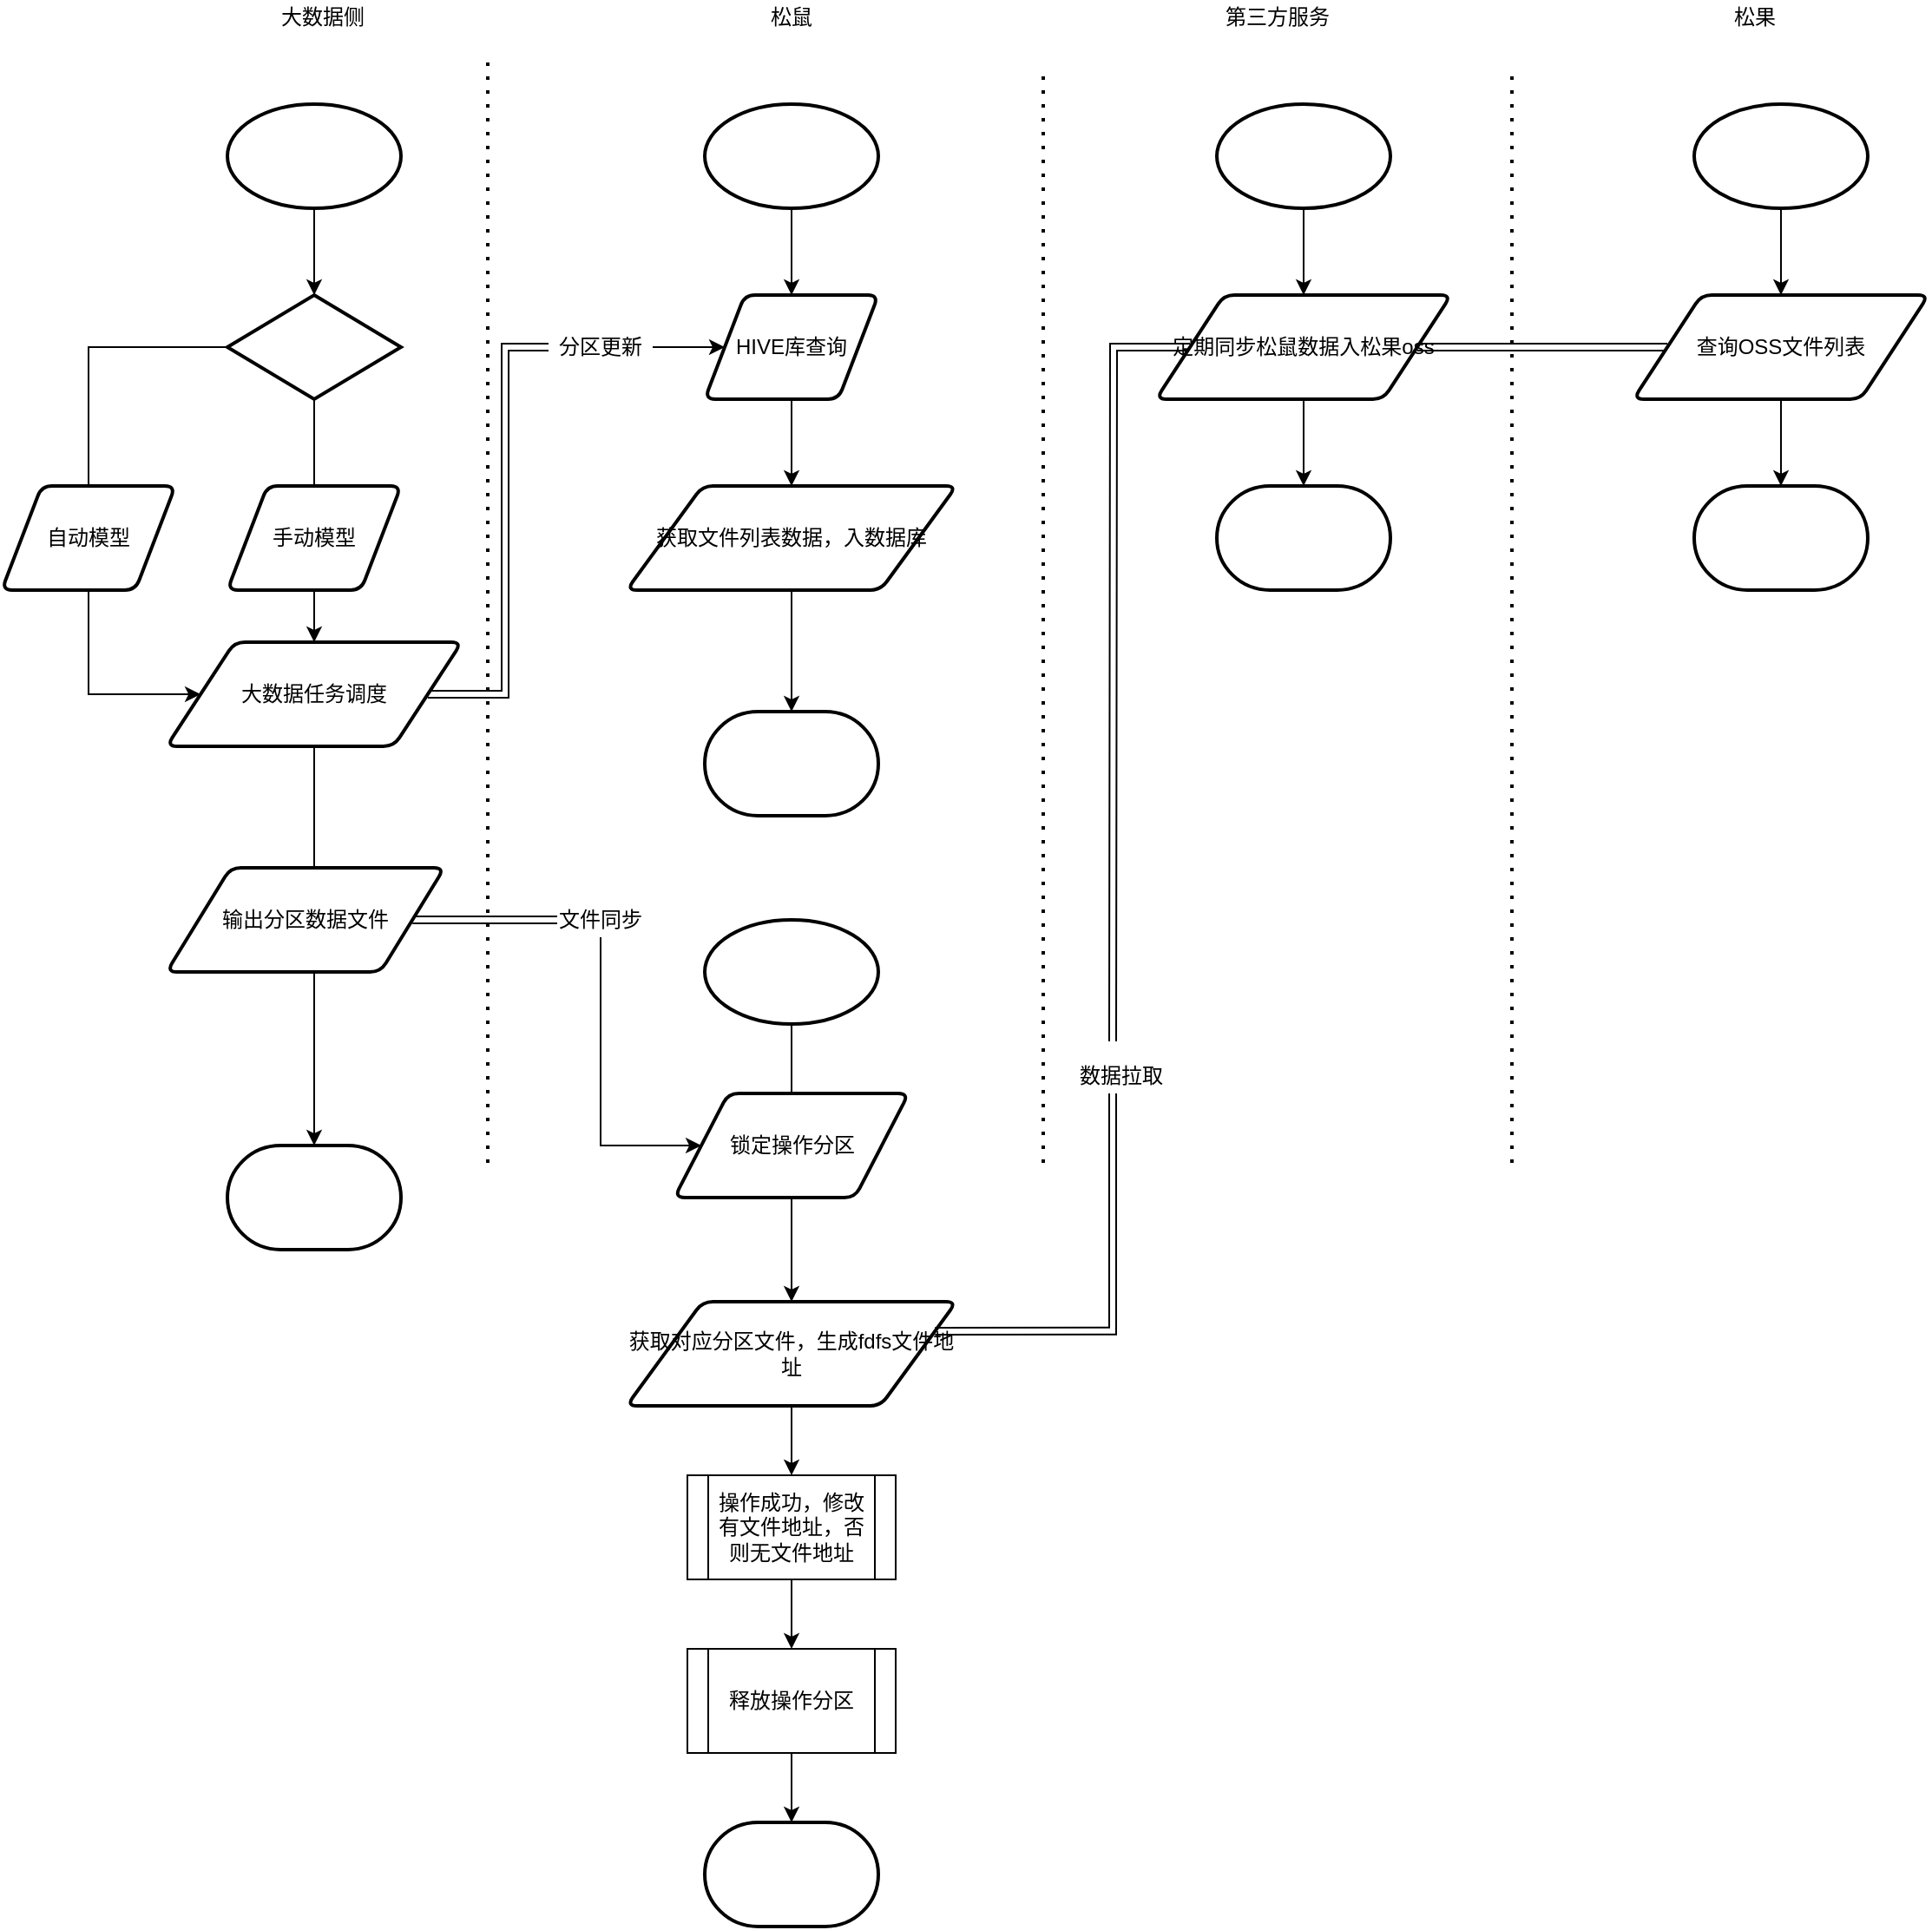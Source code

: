 <mxfile version="13.10.2" type="github">
  <diagram id="OE4Rbx_v9x57HFELVVt-" name="Page-1">
    <mxGraphModel dx="2247" dy="1915" grid="1" gridSize="10" guides="1" tooltips="1" connect="1" arrows="1" fold="1" page="1" pageScale="1" pageWidth="827" pageHeight="1169" math="0" shadow="0">
      <root>
        <mxCell id="0" />
        <mxCell id="1" parent="0" />
        <mxCell id="Iuwb1hiTrERbpkQI2ASB-1" value="" style="endArrow=none;dashed=1;html=1;dashPattern=1 3;strokeWidth=2;" parent="1" edge="1">
          <mxGeometry width="50" height="50" relative="1" as="geometry">
            <mxPoint x="200" y="-170" as="sourcePoint" />
            <mxPoint x="200" y="-810" as="targetPoint" />
          </mxGeometry>
        </mxCell>
        <mxCell id="Iuwb1hiTrERbpkQI2ASB-2" value="" style="endArrow=none;dashed=1;html=1;dashPattern=1 3;strokeWidth=2;" parent="1" edge="1">
          <mxGeometry width="50" height="50" relative="1" as="geometry">
            <mxPoint x="520" y="-170" as="sourcePoint" />
            <mxPoint x="520" y="-800" as="targetPoint" />
          </mxGeometry>
        </mxCell>
        <mxCell id="Iuwb1hiTrERbpkQI2ASB-4" value="大数据侧" style="text;html=1;strokeColor=none;fillColor=none;align=center;verticalAlign=middle;whiteSpace=wrap;rounded=0;" parent="1" vertex="1">
          <mxGeometry x="70" y="-840" width="70" height="20" as="geometry" />
        </mxCell>
        <mxCell id="Iuwb1hiTrERbpkQI2ASB-5" value="松鼠" style="text;html=1;strokeColor=none;fillColor=none;align=center;verticalAlign=middle;whiteSpace=wrap;rounded=0;" parent="1" vertex="1">
          <mxGeometry x="340" y="-840" width="70" height="20" as="geometry" />
        </mxCell>
        <mxCell id="Iuwb1hiTrERbpkQI2ASB-6" value="第三方服务" style="text;html=1;strokeColor=none;fillColor=none;align=center;verticalAlign=middle;whiteSpace=wrap;rounded=0;" parent="1" vertex="1">
          <mxGeometry x="620" y="-840" width="70" height="20" as="geometry" />
        </mxCell>
        <mxCell id="Iuwb1hiTrERbpkQI2ASB-11" style="edgeStyle=orthogonalEdgeStyle;rounded=0;orthogonalLoop=1;jettySize=auto;html=1;entryX=0.5;entryY=0;entryDx=0;entryDy=0;entryPerimeter=0;" parent="1" source="Iuwb1hiTrERbpkQI2ASB-7" target="Iuwb1hiTrERbpkQI2ASB-9" edge="1">
          <mxGeometry relative="1" as="geometry" />
        </mxCell>
        <mxCell id="Iuwb1hiTrERbpkQI2ASB-7" value="" style="strokeWidth=2;html=1;shape=mxgraph.flowchart.start_1;whiteSpace=wrap;" parent="1" vertex="1">
          <mxGeometry x="50" y="-780" width="100" height="60" as="geometry" />
        </mxCell>
        <mxCell id="Iuwb1hiTrERbpkQI2ASB-8" value="" style="strokeWidth=2;html=1;shape=mxgraph.flowchart.terminator;whiteSpace=wrap;" parent="1" vertex="1">
          <mxGeometry x="50" y="-180" width="100" height="60" as="geometry" />
        </mxCell>
        <mxCell id="Iuwb1hiTrERbpkQI2ASB-12" style="edgeStyle=orthogonalEdgeStyle;rounded=0;orthogonalLoop=1;jettySize=auto;html=1;entryX=0.5;entryY=0;entryDx=0;entryDy=0;" parent="1" source="Iuwb1hiTrERbpkQI2ASB-9" target="Iuwb1hiTrERbpkQI2ASB-10" edge="1">
          <mxGeometry relative="1" as="geometry" />
        </mxCell>
        <mxCell id="Iuwb1hiTrERbpkQI2ASB-14" style="edgeStyle=orthogonalEdgeStyle;rounded=0;orthogonalLoop=1;jettySize=auto;html=1;entryX=0;entryY=0.5;entryDx=0;entryDy=0;exitX=0;exitY=0.5;exitDx=0;exitDy=0;exitPerimeter=0;" parent="1" source="Iuwb1hiTrERbpkQI2ASB-9" target="Iuwb1hiTrERbpkQI2ASB-10" edge="1">
          <mxGeometry relative="1" as="geometry">
            <Array as="points">
              <mxPoint x="-30" y="-640" />
              <mxPoint x="-30" y="-440" />
            </Array>
          </mxGeometry>
        </mxCell>
        <mxCell id="Iuwb1hiTrERbpkQI2ASB-9" value="" style="strokeWidth=2;html=1;shape=mxgraph.flowchart.decision;whiteSpace=wrap;" parent="1" vertex="1">
          <mxGeometry x="50" y="-670" width="100" height="60" as="geometry" />
        </mxCell>
        <mxCell id="Iuwb1hiTrERbpkQI2ASB-13" style="edgeStyle=orthogonalEdgeStyle;rounded=0;orthogonalLoop=1;jettySize=auto;html=1;entryX=0.5;entryY=0;entryDx=0;entryDy=0;entryPerimeter=0;" parent="1" source="Iuwb1hiTrERbpkQI2ASB-10" target="Iuwb1hiTrERbpkQI2ASB-8" edge="1">
          <mxGeometry relative="1" as="geometry" />
        </mxCell>
        <mxCell id="JXeRLaUHVqFydGxHS_kT-12" style="edgeStyle=orthogonalEdgeStyle;rounded=0;orthogonalLoop=1;jettySize=auto;html=1;entryX=0;entryY=0.5;entryDx=0;entryDy=0;shape=link;" edge="1" parent="1" source="Iuwb1hiTrERbpkQI2ASB-10" target="Iuwb1hiTrERbpkQI2ASB-38">
          <mxGeometry relative="1" as="geometry" />
        </mxCell>
        <mxCell id="Iuwb1hiTrERbpkQI2ASB-10" value="大数据任务调度" style="shape=parallelogram;html=1;strokeWidth=2;perimeter=parallelogramPerimeter;whiteSpace=wrap;rounded=1;arcSize=12;size=0.23;" parent="1" vertex="1">
          <mxGeometry x="15" y="-470" width="170" height="60" as="geometry" />
        </mxCell>
        <mxCell id="Iuwb1hiTrERbpkQI2ASB-15" value="手动模型" style="shape=parallelogram;html=1;strokeWidth=2;perimeter=parallelogramPerimeter;whiteSpace=wrap;rounded=1;arcSize=12;size=0.23;" parent="1" vertex="1">
          <mxGeometry x="50" y="-560" width="100" height="60" as="geometry" />
        </mxCell>
        <mxCell id="Iuwb1hiTrERbpkQI2ASB-16" value="自动模型" style="shape=parallelogram;html=1;strokeWidth=2;perimeter=parallelogramPerimeter;whiteSpace=wrap;rounded=1;arcSize=12;size=0.23;" parent="1" vertex="1">
          <mxGeometry x="-80" y="-560" width="100" height="60" as="geometry" />
        </mxCell>
        <mxCell id="JXeRLaUHVqFydGxHS_kT-13" style="edgeStyle=orthogonalEdgeStyle;rounded=0;orthogonalLoop=1;jettySize=auto;html=1;entryX=0;entryY=0.5;entryDx=0;entryDy=0;shape=link;" edge="1" parent="1" source="Iuwb1hiTrERbpkQI2ASB-17" target="Iuwb1hiTrERbpkQI2ASB-41">
          <mxGeometry relative="1" as="geometry" />
        </mxCell>
        <mxCell id="Iuwb1hiTrERbpkQI2ASB-17" value="输出分区数据文件" style="shape=parallelogram;html=1;strokeWidth=2;perimeter=parallelogramPerimeter;whiteSpace=wrap;rounded=1;arcSize=12;size=0.23;" parent="1" vertex="1">
          <mxGeometry x="15" y="-340" width="160" height="60" as="geometry" />
        </mxCell>
        <mxCell id="Iuwb1hiTrERbpkQI2ASB-37" value="" style="edgeStyle=orthogonalEdgeStyle;rounded=0;orthogonalLoop=1;jettySize=auto;html=1;" parent="1" source="Iuwb1hiTrERbpkQI2ASB-19" target="Iuwb1hiTrERbpkQI2ASB-35" edge="1">
          <mxGeometry relative="1" as="geometry" />
        </mxCell>
        <mxCell id="Iuwb1hiTrERbpkQI2ASB-19" value="" style="strokeWidth=2;html=1;shape=mxgraph.flowchart.start_1;whiteSpace=wrap;" parent="1" vertex="1">
          <mxGeometry x="325" y="-780" width="100" height="60" as="geometry" />
        </mxCell>
        <mxCell id="Iuwb1hiTrERbpkQI2ASB-21" value="" style="strokeWidth=2;html=1;shape=mxgraph.flowchart.terminator;whiteSpace=wrap;" parent="1" vertex="1">
          <mxGeometry x="325" y="-430" width="100" height="60" as="geometry" />
        </mxCell>
        <mxCell id="Iuwb1hiTrERbpkQI2ASB-25" value="" style="edgeStyle=orthogonalEdgeStyle;rounded=0;orthogonalLoop=1;jettySize=auto;html=1;" parent="1" source="Iuwb1hiTrERbpkQI2ASB-35" target="Iuwb1hiTrERbpkQI2ASB-23" edge="1">
          <mxGeometry relative="1" as="geometry">
            <mxPoint x="375" y="-620" as="sourcePoint" />
          </mxGeometry>
        </mxCell>
        <mxCell id="Iuwb1hiTrERbpkQI2ASB-26" value="" style="edgeStyle=orthogonalEdgeStyle;rounded=0;orthogonalLoop=1;jettySize=auto;html=1;" parent="1" source="Iuwb1hiTrERbpkQI2ASB-23" target="Iuwb1hiTrERbpkQI2ASB-21" edge="1">
          <mxGeometry relative="1" as="geometry" />
        </mxCell>
        <mxCell id="Iuwb1hiTrERbpkQI2ASB-23" value="获取文件列表数据，入数据库" style="shape=parallelogram;html=1;strokeWidth=2;perimeter=parallelogramPerimeter;whiteSpace=wrap;rounded=1;arcSize=12;size=0.23;" parent="1" vertex="1">
          <mxGeometry x="280" y="-560" width="190" height="60" as="geometry" />
        </mxCell>
        <mxCell id="Iuwb1hiTrERbpkQI2ASB-40" value="" style="edgeStyle=orthogonalEdgeStyle;rounded=0;orthogonalLoop=1;jettySize=auto;html=1;" parent="1" source="Iuwb1hiTrERbpkQI2ASB-28" edge="1">
          <mxGeometry relative="1" as="geometry">
            <mxPoint x="375" y="-190" as="targetPoint" />
          </mxGeometry>
        </mxCell>
        <mxCell id="Iuwb1hiTrERbpkQI2ASB-28" value="" style="strokeWidth=2;html=1;shape=mxgraph.flowchart.start_1;whiteSpace=wrap;" parent="1" vertex="1">
          <mxGeometry x="325" y="-310" width="100" height="60" as="geometry" />
        </mxCell>
        <mxCell id="Iuwb1hiTrERbpkQI2ASB-29" value="" style="strokeWidth=2;html=1;shape=mxgraph.flowchart.terminator;whiteSpace=wrap;" parent="1" vertex="1">
          <mxGeometry x="325" y="210" width="100" height="60" as="geometry" />
        </mxCell>
        <mxCell id="JXeRLaUHVqFydGxHS_kT-8" value="" style="edgeStyle=orthogonalEdgeStyle;rounded=0;orthogonalLoop=1;jettySize=auto;html=1;" edge="1" parent="1" source="Iuwb1hiTrERbpkQI2ASB-33" target="JXeRLaUHVqFydGxHS_kT-5">
          <mxGeometry relative="1" as="geometry" />
        </mxCell>
        <mxCell id="Iuwb1hiTrERbpkQI2ASB-33" value="获取对应分区文件，生成fdfs文件地址" style="shape=parallelogram;html=1;strokeWidth=2;perimeter=parallelogramPerimeter;whiteSpace=wrap;rounded=1;arcSize=12;size=0.23;" parent="1" vertex="1">
          <mxGeometry x="280" y="-90" width="190" height="60" as="geometry" />
        </mxCell>
        <mxCell id="Iuwb1hiTrERbpkQI2ASB-35" value="HIVE库查询" style="shape=parallelogram;html=1;strokeWidth=2;perimeter=parallelogramPerimeter;whiteSpace=wrap;rounded=1;arcSize=12;size=0.23;" parent="1" vertex="1">
          <mxGeometry x="325" y="-670" width="100" height="60" as="geometry" />
        </mxCell>
        <mxCell id="JXeRLaUHVqFydGxHS_kT-16" style="edgeStyle=orthogonalEdgeStyle;rounded=0;orthogonalLoop=1;jettySize=auto;html=1;entryX=0;entryY=0.5;entryDx=0;entryDy=0;" edge="1" parent="1" source="Iuwb1hiTrERbpkQI2ASB-38" target="Iuwb1hiTrERbpkQI2ASB-35">
          <mxGeometry relative="1" as="geometry" />
        </mxCell>
        <mxCell id="Iuwb1hiTrERbpkQI2ASB-38" value="分区更新" style="text;html=1;strokeColor=none;fillColor=none;align=center;verticalAlign=middle;whiteSpace=wrap;rounded=0;" parent="1" vertex="1">
          <mxGeometry x="235" y="-650" width="60" height="20" as="geometry" />
        </mxCell>
        <mxCell id="JXeRLaUHVqFydGxHS_kT-14" style="edgeStyle=orthogonalEdgeStyle;rounded=0;orthogonalLoop=1;jettySize=auto;html=1;entryX=0;entryY=0.5;entryDx=0;entryDy=0;" edge="1" parent="1" source="Iuwb1hiTrERbpkQI2ASB-41" target="JXeRLaUHVqFydGxHS_kT-6">
          <mxGeometry relative="1" as="geometry">
            <Array as="points">
              <mxPoint x="265" y="-180" />
            </Array>
          </mxGeometry>
        </mxCell>
        <mxCell id="Iuwb1hiTrERbpkQI2ASB-41" value="文件同步" style="text;html=1;strokeColor=none;fillColor=none;align=center;verticalAlign=middle;whiteSpace=wrap;rounded=0;" parent="1" vertex="1">
          <mxGeometry x="240" y="-320" width="50" height="20" as="geometry" />
        </mxCell>
        <mxCell id="JXeRLaUHVqFydGxHS_kT-9" value="" style="edgeStyle=orthogonalEdgeStyle;rounded=0;orthogonalLoop=1;jettySize=auto;html=1;" edge="1" parent="1" source="JXeRLaUHVqFydGxHS_kT-5" target="JXeRLaUHVqFydGxHS_kT-7">
          <mxGeometry relative="1" as="geometry" />
        </mxCell>
        <mxCell id="JXeRLaUHVqFydGxHS_kT-5" value="操作成功，修改有文件地址，否则无文件地址" style="shape=process;whiteSpace=wrap;html=1;backgroundOutline=1;" vertex="1" parent="1">
          <mxGeometry x="315" y="10" width="120" height="60" as="geometry" />
        </mxCell>
        <mxCell id="JXeRLaUHVqFydGxHS_kT-11" value="" style="edgeStyle=orthogonalEdgeStyle;rounded=0;orthogonalLoop=1;jettySize=auto;html=1;" edge="1" parent="1" source="JXeRLaUHVqFydGxHS_kT-6" target="Iuwb1hiTrERbpkQI2ASB-33">
          <mxGeometry relative="1" as="geometry" />
        </mxCell>
        <mxCell id="JXeRLaUHVqFydGxHS_kT-6" value="锁定操作分区" style="shape=parallelogram;html=1;strokeWidth=2;perimeter=parallelogramPerimeter;whiteSpace=wrap;rounded=1;arcSize=12;size=0.23;" vertex="1" parent="1">
          <mxGeometry x="307.5" y="-210" width="135" height="60" as="geometry" />
        </mxCell>
        <mxCell id="JXeRLaUHVqFydGxHS_kT-10" value="" style="edgeStyle=orthogonalEdgeStyle;rounded=0;orthogonalLoop=1;jettySize=auto;html=1;" edge="1" parent="1" source="JXeRLaUHVqFydGxHS_kT-7" target="Iuwb1hiTrERbpkQI2ASB-29">
          <mxGeometry relative="1" as="geometry" />
        </mxCell>
        <mxCell id="JXeRLaUHVqFydGxHS_kT-7" value="释放操作分区" style="shape=process;whiteSpace=wrap;html=1;backgroundOutline=1;" vertex="1" parent="1">
          <mxGeometry x="315" y="110" width="120" height="60" as="geometry" />
        </mxCell>
        <mxCell id="JXeRLaUHVqFydGxHS_kT-18" value="" style="edgeStyle=orthogonalEdgeStyle;rounded=0;orthogonalLoop=1;jettySize=auto;html=1;" edge="1" source="JXeRLaUHVqFydGxHS_kT-19" target="JXeRLaUHVqFydGxHS_kT-23" parent="1">
          <mxGeometry relative="1" as="geometry" />
        </mxCell>
        <mxCell id="JXeRLaUHVqFydGxHS_kT-19" value="" style="strokeWidth=2;html=1;shape=mxgraph.flowchart.start_1;whiteSpace=wrap;" vertex="1" parent="1">
          <mxGeometry x="620" y="-780" width="100" height="60" as="geometry" />
        </mxCell>
        <mxCell id="JXeRLaUHVqFydGxHS_kT-20" value="" style="strokeWidth=2;html=1;shape=mxgraph.flowchart.terminator;whiteSpace=wrap;" vertex="1" parent="1">
          <mxGeometry x="620" y="-560" width="100" height="60" as="geometry" />
        </mxCell>
        <mxCell id="JXeRLaUHVqFydGxHS_kT-21" value="" style="edgeStyle=orthogonalEdgeStyle;rounded=0;orthogonalLoop=1;jettySize=auto;html=1;" edge="1" source="JXeRLaUHVqFydGxHS_kT-23" parent="1">
          <mxGeometry relative="1" as="geometry">
            <mxPoint x="670" y="-620" as="sourcePoint" />
            <mxPoint x="670" y="-560" as="targetPoint" />
          </mxGeometry>
        </mxCell>
        <mxCell id="JXeRLaUHVqFydGxHS_kT-38" style="edgeStyle=orthogonalEdgeStyle;shape=link;rounded=0;orthogonalLoop=1;jettySize=auto;html=1;" edge="1" parent="1" source="JXeRLaUHVqFydGxHS_kT-23">
          <mxGeometry relative="1" as="geometry">
            <mxPoint x="560" y="-240" as="targetPoint" />
          </mxGeometry>
        </mxCell>
        <mxCell id="JXeRLaUHVqFydGxHS_kT-40" value="" style="edgeStyle=orthogonalEdgeStyle;shape=link;rounded=0;orthogonalLoop=1;jettySize=auto;html=1;" edge="1" parent="1" source="JXeRLaUHVqFydGxHS_kT-23" target="JXeRLaUHVqFydGxHS_kT-33">
          <mxGeometry relative="1" as="geometry" />
        </mxCell>
        <mxCell id="JXeRLaUHVqFydGxHS_kT-23" value="定期同步松鼠数据入松果oss" style="shape=parallelogram;html=1;strokeWidth=2;perimeter=parallelogramPerimeter;whiteSpace=wrap;rounded=1;arcSize=12;size=0.23;" vertex="1" parent="1">
          <mxGeometry x="585" y="-670" width="170" height="60" as="geometry" />
        </mxCell>
        <mxCell id="JXeRLaUHVqFydGxHS_kT-26" value="" style="endArrow=none;dashed=1;html=1;dashPattern=1 3;strokeWidth=2;" edge="1" parent="1">
          <mxGeometry width="50" height="50" relative="1" as="geometry">
            <mxPoint x="790" y="-170" as="sourcePoint" />
            <mxPoint x="790" y="-800" as="targetPoint" />
          </mxGeometry>
        </mxCell>
        <mxCell id="JXeRLaUHVqFydGxHS_kT-27" value="松果" style="text;html=1;strokeColor=none;fillColor=none;align=center;verticalAlign=middle;whiteSpace=wrap;rounded=0;" vertex="1" parent="1">
          <mxGeometry x="895" y="-840" width="70" height="20" as="geometry" />
        </mxCell>
        <mxCell id="JXeRLaUHVqFydGxHS_kT-28" value="" style="edgeStyle=orthogonalEdgeStyle;rounded=0;orthogonalLoop=1;jettySize=auto;html=1;" edge="1" source="JXeRLaUHVqFydGxHS_kT-29" target="JXeRLaUHVqFydGxHS_kT-33" parent="1">
          <mxGeometry relative="1" as="geometry" />
        </mxCell>
        <mxCell id="JXeRLaUHVqFydGxHS_kT-29" value="" style="strokeWidth=2;html=1;shape=mxgraph.flowchart.start_1;whiteSpace=wrap;" vertex="1" parent="1">
          <mxGeometry x="895" y="-780" width="100" height="60" as="geometry" />
        </mxCell>
        <mxCell id="JXeRLaUHVqFydGxHS_kT-30" value="" style="strokeWidth=2;html=1;shape=mxgraph.flowchart.terminator;whiteSpace=wrap;" vertex="1" parent="1">
          <mxGeometry x="895" y="-560" width="100" height="60" as="geometry" />
        </mxCell>
        <mxCell id="JXeRLaUHVqFydGxHS_kT-31" value="" style="edgeStyle=orthogonalEdgeStyle;rounded=0;orthogonalLoop=1;jettySize=auto;html=1;" edge="1" source="JXeRLaUHVqFydGxHS_kT-33" parent="1">
          <mxGeometry relative="1" as="geometry">
            <mxPoint x="945" y="-620" as="sourcePoint" />
            <mxPoint x="945" y="-560" as="targetPoint" />
          </mxGeometry>
        </mxCell>
        <mxCell id="JXeRLaUHVqFydGxHS_kT-33" value="查询OSS文件列表" style="shape=parallelogram;html=1;strokeWidth=2;perimeter=parallelogramPerimeter;whiteSpace=wrap;rounded=1;arcSize=12;size=0.23;" vertex="1" parent="1">
          <mxGeometry x="860" y="-670" width="170" height="60" as="geometry" />
        </mxCell>
        <mxCell id="JXeRLaUHVqFydGxHS_kT-39" style="edgeStyle=orthogonalEdgeStyle;shape=link;rounded=0;orthogonalLoop=1;jettySize=auto;html=1;entryX=1;entryY=0.25;entryDx=0;entryDy=0;" edge="1" parent="1" source="JXeRLaUHVqFydGxHS_kT-37" target="Iuwb1hiTrERbpkQI2ASB-33">
          <mxGeometry relative="1" as="geometry">
            <Array as="points">
              <mxPoint x="560" y="-73" />
            </Array>
          </mxGeometry>
        </mxCell>
        <mxCell id="JXeRLaUHVqFydGxHS_kT-37" value="数据拉取" style="text;html=1;strokeColor=none;fillColor=none;align=center;verticalAlign=middle;whiteSpace=wrap;rounded=0;" vertex="1" parent="1">
          <mxGeometry x="520" y="-230" width="90" height="20" as="geometry" />
        </mxCell>
      </root>
    </mxGraphModel>
  </diagram>
</mxfile>
